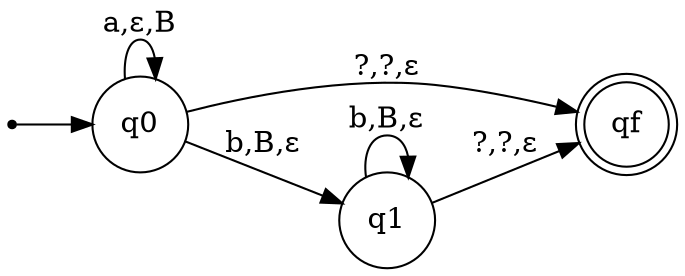  digraph X {
 rankdir=LR;
 init [shape=point]
 node[shape=circle]
 init -> q0
 node[shape=doublecircle] qf;
 node[shape=circle]
 q0 -> q0 [label="a,ε,B"]
 q0 -> q1 [label="b,B,ε"]
 q0 -> qf [label="?,?,ε"]
 q1 -> q1 [label="b,B,ε"]
 q1 -> qf [label="?,?,ε"]
}
